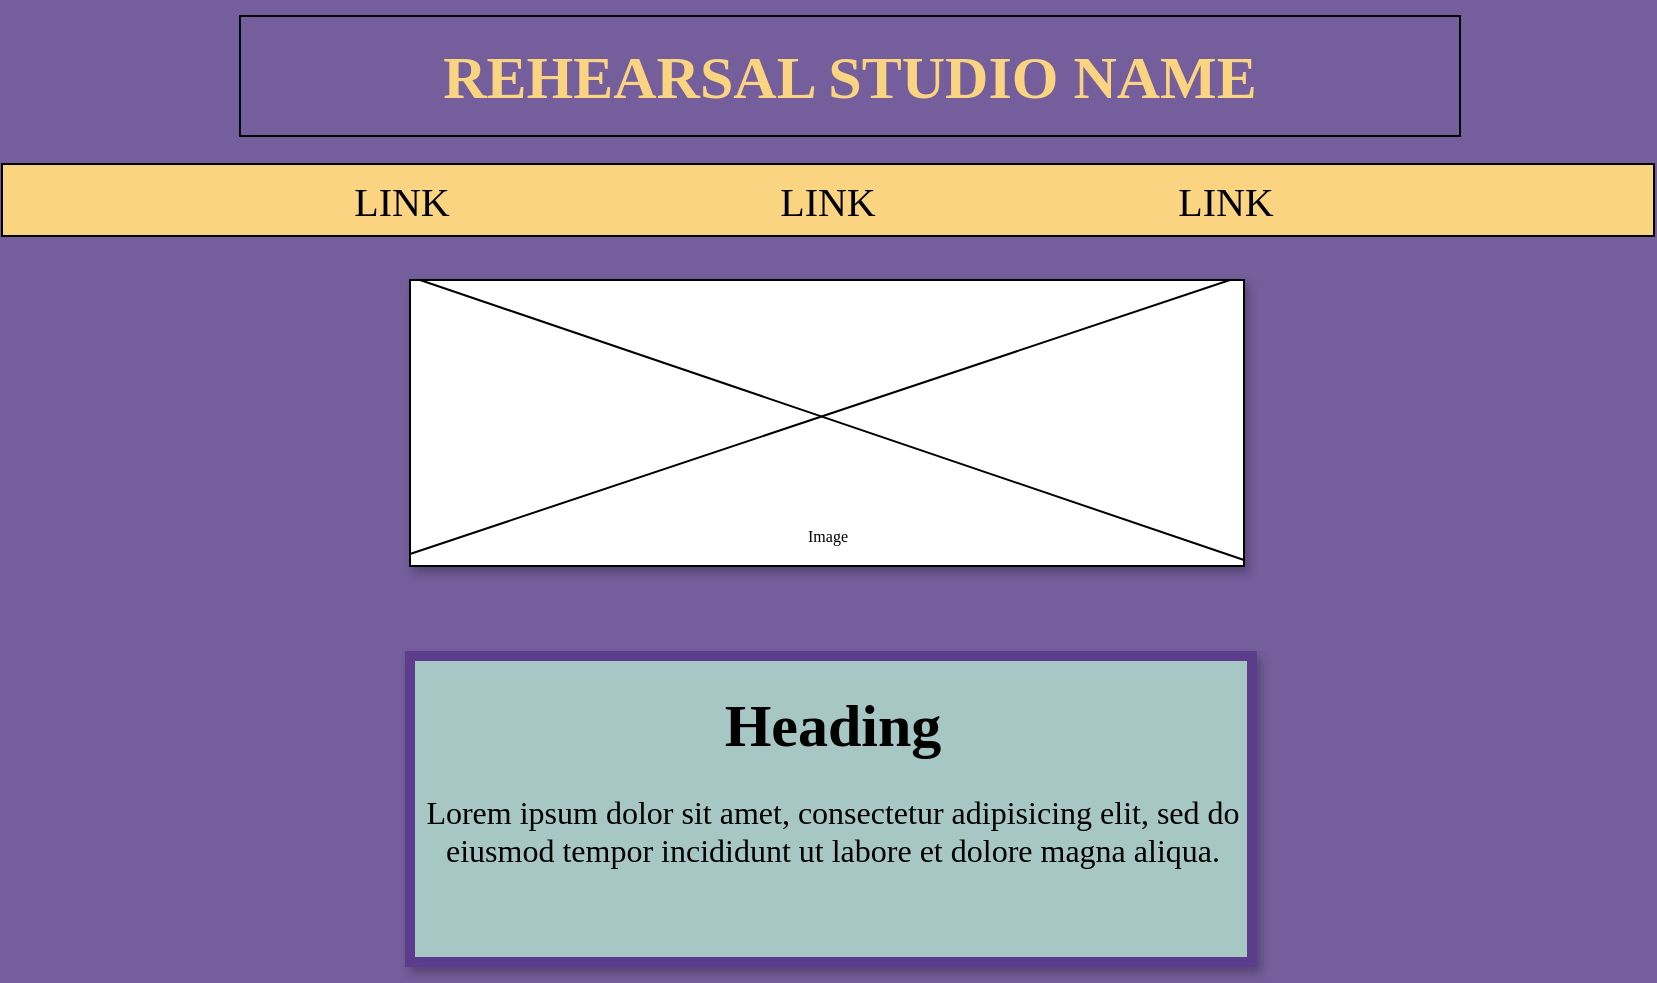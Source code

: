 <mxfile version="20.5.3" type="github">
  <diagram id="_7k3OPe7q1mkyan6Cvg_" name="Page-1">
    <mxGraphModel dx="1169" dy="591" grid="0" gridSize="10" guides="1" tooltips="1" connect="1" arrows="1" fold="1" page="1" pageScale="1" pageWidth="827" pageHeight="1169" background="#745e9b" math="0" shadow="0">
      <root>
        <mxCell id="0" />
        <mxCell id="1" parent="0" />
        <mxCell id="sAqDMg4jpO0Pr-GMLGJR-1" value="" style="rounded=0;whiteSpace=wrap;html=1;labelBackgroundColor=none;fontSize=14;fillColor=#745E9B;" vertex="1" parent="1">
          <mxGeometry x="120" y="13" width="610" height="60" as="geometry" />
        </mxCell>
        <mxCell id="sAqDMg4jpO0Pr-GMLGJR-2" value="" style="rounded=0;whiteSpace=wrap;html=1;labelBackgroundColor=none;fontSize=14;fillColor=#fad481;" vertex="1" parent="1">
          <mxGeometry x="1" y="87" width="826" height="36" as="geometry" />
        </mxCell>
        <mxCell id="sAqDMg4jpO0Pr-GMLGJR-4" value="&lt;h1 style=&quot;font-size: 30px;&quot;&gt;&lt;font style=&quot;font-size: 30px;&quot; face=&quot;Tahoma&quot;&gt;REHEARSAL STUDIO NAME&lt;/font&gt;&lt;/h1&gt;" style="text;html=1;strokeColor=none;fillColor=none;align=center;verticalAlign=middle;whiteSpace=wrap;rounded=0;labelBackgroundColor=none;fontSize=14;fontColor=#FAD481;" vertex="1" parent="1">
          <mxGeometry x="201" y="28" width="448" height="30" as="geometry" />
        </mxCell>
        <mxCell id="sAqDMg4jpO0Pr-GMLGJR-5" value="LINK" style="text;html=1;strokeColor=none;fillColor=none;align=center;verticalAlign=middle;whiteSpace=wrap;rounded=0;labelBackgroundColor=none;fontFamily=Tahoma;fontSize=20;fontColor=#000000;" vertex="1" parent="1">
          <mxGeometry x="384" y="90" width="60" height="30" as="geometry" />
        </mxCell>
        <mxCell id="sAqDMg4jpO0Pr-GMLGJR-6" value="LINK" style="text;html=1;strokeColor=none;fillColor=none;align=center;verticalAlign=middle;whiteSpace=wrap;rounded=0;labelBackgroundColor=none;fontFamily=Tahoma;fontSize=20;fontColor=#000000;" vertex="1" parent="1">
          <mxGeometry x="583" y="90" width="60" height="30" as="geometry" />
        </mxCell>
        <mxCell id="sAqDMg4jpO0Pr-GMLGJR-7" value="LINK" style="text;html=1;strokeColor=none;fillColor=none;align=center;verticalAlign=middle;whiteSpace=wrap;rounded=0;labelBackgroundColor=none;fontFamily=Tahoma;fontSize=20;fontColor=#000000;" vertex="1" parent="1">
          <mxGeometry x="171" y="90" width="60" height="30" as="geometry" />
        </mxCell>
        <mxCell id="sAqDMg4jpO0Pr-GMLGJR-11" value="" style="group" vertex="1" connectable="0" parent="1">
          <mxGeometry x="205" y="145" width="417" height="143" as="geometry" />
        </mxCell>
        <mxCell id="sAqDMg4jpO0Pr-GMLGJR-8" value="" style="rounded=0;whiteSpace=wrap;html=1;labelBackgroundColor=none;fontFamily=Tahoma;fontSize=20;shadow=1;" vertex="1" parent="sAqDMg4jpO0Pr-GMLGJR-11">
          <mxGeometry width="417" height="143" as="geometry" />
        </mxCell>
        <mxCell id="sAqDMg4jpO0Pr-GMLGJR-9" value="" style="endArrow=none;html=1;rounded=0;fontFamily=Tahoma;fontSize=20;fontColor=#000000;" edge="1" parent="sAqDMg4jpO0Pr-GMLGJR-11">
          <mxGeometry width="50" height="50" relative="1" as="geometry">
            <mxPoint y="137" as="sourcePoint" />
            <mxPoint x="410" as="targetPoint" />
          </mxGeometry>
        </mxCell>
        <mxCell id="sAqDMg4jpO0Pr-GMLGJR-10" value="" style="endArrow=none;html=1;rounded=0;fontFamily=Tahoma;fontSize=20;fontColor=#000000;" edge="1" parent="sAqDMg4jpO0Pr-GMLGJR-11">
          <mxGeometry width="50" height="50" relative="1" as="geometry">
            <mxPoint x="417" y="140" as="sourcePoint" />
            <mxPoint x="5" as="targetPoint" />
          </mxGeometry>
        </mxCell>
        <mxCell id="sAqDMg4jpO0Pr-GMLGJR-16" value="Image" style="text;html=1;strokeColor=none;fillColor=none;align=center;verticalAlign=middle;whiteSpace=wrap;rounded=0;shadow=1;labelBackgroundColor=none;fontFamily=Tahoma;fontSize=8;fontColor=#000000;" vertex="1" parent="sAqDMg4jpO0Pr-GMLGJR-11">
          <mxGeometry x="179" y="113" width="60" height="30" as="geometry" />
        </mxCell>
        <mxCell id="sAqDMg4jpO0Pr-GMLGJR-17" value="&lt;h1 align=&quot;center&quot;&gt;&lt;font style=&quot;font-size: 30px;&quot;&gt;Heading&lt;/font&gt;&lt;/h1&gt;&lt;p style=&quot;font-size: 16px;&quot; align=&quot;center&quot;&gt;Lorem ipsum dolor sit amet, consectetur adipisicing elit, sed do eiusmod tempor incididunt ut labore et dolore magna aliqua.&lt;/p&gt;" style="text;html=1;strokeColor=#5C3C8C;fillColor=#a7c7c5;spacing=5;spacingTop=-4;whiteSpace=wrap;overflow=hidden;rounded=0;shadow=1;labelBackgroundColor=none;fontFamily=Tahoma;fontSize=8;labelBorderColor=none;strokeWidth=5;sketch=0;" vertex="1" parent="1">
          <mxGeometry x="205" y="333" width="421" height="153" as="geometry" />
        </mxCell>
      </root>
    </mxGraphModel>
  </diagram>
</mxfile>
